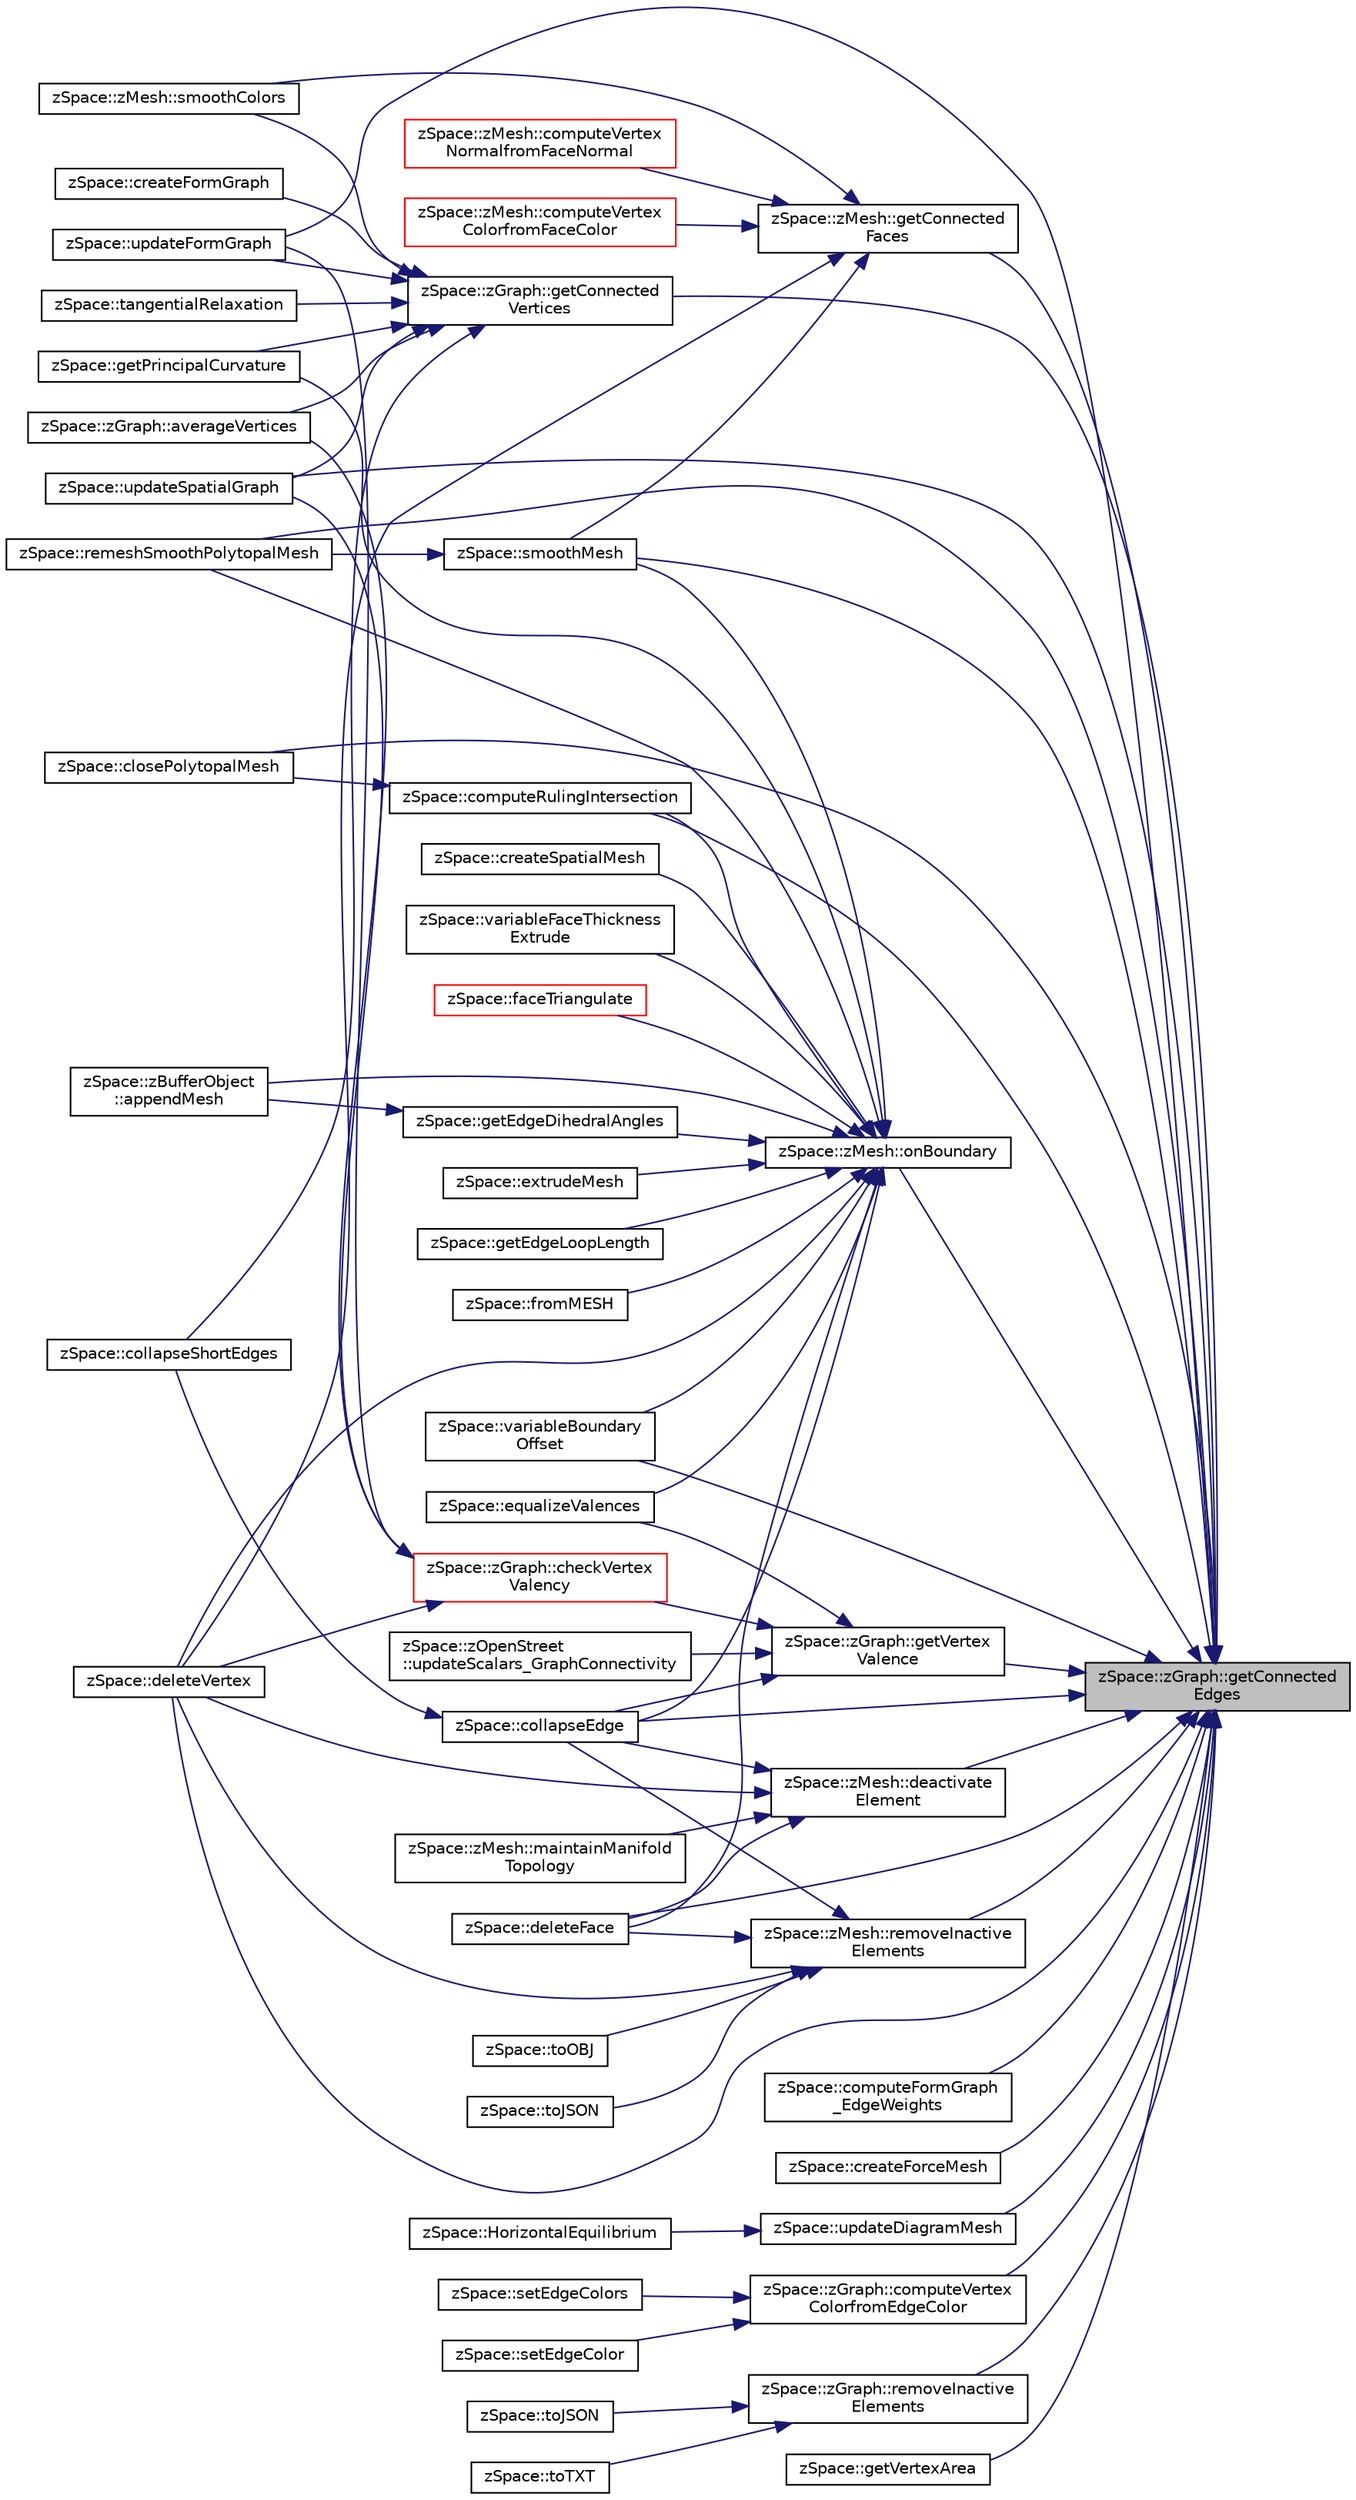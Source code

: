 digraph "zSpace::zGraph::getConnectedEdges"
{
 // LATEX_PDF_SIZE
  edge [fontname="Helvetica",fontsize="10",labelfontname="Helvetica",labelfontsize="10"];
  node [fontname="Helvetica",fontsize="10",shape=record];
  rankdir="RL";
  Node192 [label="zSpace::zGraph::getConnected\lEdges",height=0.2,width=0.4,color="black", fillcolor="grey75", style="filled", fontcolor="black",tooltip="This method gets the edges connected to input zVertex or zEdge."];
  Node192 -> Node193 [dir="back",color="midnightblue",fontsize="10",style="solid",fontname="Helvetica"];
  Node193 [label="zSpace::remeshSmoothPolytopalMesh",height=0.2,width=0.4,color="black", fillcolor="white", style="filled",URL="$group__z_polytopal.html#ga5dd7e372cf8287c0434778b2e58d41f1",tooltip="This method remeshes the smoothed polytopal mesh to have rulings in ony one direction."];
  Node192 -> Node194 [dir="back",color="midnightblue",fontsize="10",style="solid",fontname="Helvetica"];
  Node194 [label="zSpace::computeRulingIntersection",height=0.2,width=0.4,color="black", fillcolor="white", style="filled",URL="$group__z_polytopal.html#gaa5323f4fa138b179b6e1d7a49007cfa4",tooltip="This method computes the ruling intersetions."];
  Node194 -> Node195 [dir="back",color="midnightblue",fontsize="10",style="solid",fontname="Helvetica"];
  Node195 [label="zSpace::closePolytopalMesh",height=0.2,width=0.4,color="black", fillcolor="white", style="filled",URL="$group__z_polytopal.html#gae190027ab219b334781def349d7b08fb",tooltip="This method closes the smooth polytopal mesh."];
  Node192 -> Node195 [dir="back",color="midnightblue",fontsize="10",style="solid",fontname="Helvetica"];
  Node192 -> Node196 [dir="back",color="midnightblue",fontsize="10",style="solid",fontname="Helvetica"];
  Node196 [label="zSpace::computeFormGraph\l_EdgeWeights",height=0.2,width=0.4,color="black", fillcolor="white", style="filled",URL="$group__z_polytopal.html#ga99afc82e0233ac5ab8729972e84b4d31",tooltip="This method computes the form graph edge weights based on the force volume mesh face areas."];
  Node192 -> Node197 [dir="back",color="midnightblue",fontsize="10",style="solid",fontname="Helvetica"];
  Node197 [label="zSpace::updateFormGraph",height=0.2,width=0.4,color="black", fillcolor="white", style="filled",URL="$group__z_polytopal.html#ga4e6850be5b5333e95b01d524d2a51d79",tooltip="This method updates the form diagram."];
  Node192 -> Node198 [dir="back",color="midnightblue",fontsize="10",style="solid",fontname="Helvetica"];
  Node198 [label="zSpace::updateSpatialGraph",height=0.2,width=0.4,color="black", fillcolor="white", style="filled",URL="$group__z_spatial_structure.html#ga1b949801964a52e7def70ec461cbd4d6",tooltip="This method updates the form diagram."];
  Node192 -> Node199 [dir="back",color="midnightblue",fontsize="10",style="solid",fontname="Helvetica"];
  Node199 [label="zSpace::variableBoundary\lOffset",height=0.2,width=0.4,color="black", fillcolor="white", style="filled",URL="$group__z_variable_extrude.html#ga9c135fd7362c20a7c6eba655e7abc418",tooltip="This method offsets the boundary faces of the input mesh based on vertex color. It uses only the red ..."];
  Node192 -> Node200 [dir="back",color="midnightblue",fontsize="10",style="solid",fontname="Helvetica"];
  Node200 [label="zSpace::createForceMesh",height=0.2,width=0.4,color="black", fillcolor="white", style="filled",URL="$group__z_vault___t_n_a.html#ga25c838cdc81a084a1fffacb95da267a3",tooltip="This method computes the force mesh based on the thrust netwrok analysis."];
  Node192 -> Node201 [dir="back",color="midnightblue",fontsize="10",style="solid",fontname="Helvetica"];
  Node201 [label="zSpace::updateDiagramMesh",height=0.2,width=0.4,color="black", fillcolor="white", style="filled",URL="$group__z_vault___t_n_a.html#ga583e27b88e6c766745031b0cd19cad0b",tooltip="This method updates the input diagram - form / force mesh."];
  Node201 -> Node202 [dir="back",color="midnightblue",fontsize="10",style="solid",fontname="Helvetica"];
  Node202 [label="zSpace::HorizontalEquilibrium",height=0.2,width=0.4,color="black", fillcolor="white", style="filled",URL="$group__z_vault___t_n_a.html#ga5a8d4aa06aab83a8f1da53e3ddbde0a3",tooltip="This method computes the horizontal equilibrium of the form and force mesh."];
  Node192 -> Node203 [dir="back",color="midnightblue",fontsize="10",style="solid",fontname="Helvetica"];
  Node203 [label="zSpace::zGraph::getConnected\lVertices",height=0.2,width=0.4,color="black", fillcolor="white", style="filled",URL="$classz_space_1_1z_graph.html#a75a017ecad7ec54a9fdc207b163a0972",tooltip="This method gets the vertices connected to input zVertex."];
  Node203 -> Node204 [dir="back",color="midnightblue",fontsize="10",style="solid",fontname="Helvetica"];
  Node204 [label="zSpace::createFormGraph",height=0.2,width=0.4,color="black", fillcolor="white", style="filled",URL="$group__z_polytopal.html#gaf287517e616400c266239e2aa3562b3e",tooltip="This method creates the center line graph based on the input volume meshes."];
  Node203 -> Node197 [dir="back",color="midnightblue",fontsize="10",style="solid",fontname="Helvetica"];
  Node203 -> Node198 [dir="back",color="midnightblue",fontsize="10",style="solid",fontname="Helvetica"];
  Node203 -> Node205 [dir="back",color="midnightblue",fontsize="10",style="solid",fontname="Helvetica"];
  Node205 [label="zSpace::zGraph::averageVertices",height=0.2,width=0.4,color="black", fillcolor="white", style="filled",URL="$classz_space_1_1z_graph.html#accb333667ce5e961ceea4148a6c1791f",tooltip="This method averages the positions of vertex except for the ones on the boundary."];
  Node203 -> Node206 [dir="back",color="midnightblue",fontsize="10",style="solid",fontname="Helvetica"];
  Node206 [label="zSpace::zMesh::smoothColors",height=0.2,width=0.4,color="black", fillcolor="white", style="filled",URL="$classz_space_1_1z_mesh.html#a63e68abd857c24a63ad06d426b112d11",tooltip="This method smoothens the color attributes."];
  Node203 -> Node207 [dir="back",color="midnightblue",fontsize="10",style="solid",fontname="Helvetica"];
  Node207 [label="zSpace::collapseShortEdges",height=0.2,width=0.4,color="black", fillcolor="white", style="filled",URL="$group__z_mesh_modifiers.html#ga14350e97740cec4f835125fb286fc071",tooltip="This method collapses an edge shorter than the given minimum edge length value if the collapsing does..."];
  Node203 -> Node208 [dir="back",color="midnightblue",fontsize="10",style="solid",fontname="Helvetica"];
  Node208 [label="zSpace::tangentialRelaxation",height=0.2,width=0.4,color="black", fillcolor="white", style="filled",URL="$group__z_mesh_modifiers.html#gae42402c3129540241452c44109dcd068",tooltip="This method applies an iterative smoothing to the mesh by moving the vertex but constrained to its ta..."];
  Node203 -> Node209 [dir="back",color="midnightblue",fontsize="10",style="solid",fontname="Helvetica"];
  Node209 [label="zSpace::getPrincipalCurvature",height=0.2,width=0.4,color="black", fillcolor="white", style="filled",URL="$group__z_mesh_utilities.html#ga1e60d7d324e3a491f9e60060fa3258e2",tooltip="This method computes the local curvature of the mesh vertices."];
  Node192 -> Node210 [dir="back",color="midnightblue",fontsize="10",style="solid",fontname="Helvetica"];
  Node210 [label="zSpace::zGraph::getVertex\lValence",height=0.2,width=0.4,color="black", fillcolor="white", style="filled",URL="$classz_space_1_1z_graph.html#aa5b1403b1a2992d1c8a39f76dea393e3",tooltip="This method calculate the valency of the input zVertex."];
  Node210 -> Node211 [dir="back",color="midnightblue",fontsize="10",style="solid",fontname="Helvetica"];
  Node211 [label="zSpace::zOpenStreet\l::updateScalars_GraphConnectivity",height=0.2,width=0.4,color="black", fillcolor="white", style="filled",URL="$classz_space_1_1z_open_street.html#a832d06aa1ecf8fed5e82b6447a0cf278",tooltip="This method updates the scalars in the scalar field based on input graph connectivity."];
  Node210 -> Node212 [dir="back",color="midnightblue",fontsize="10",style="solid",fontname="Helvetica"];
  Node212 [label="zSpace::zGraph::checkVertex\lValency",height=0.2,width=0.4,color="red", fillcolor="white", style="filled",URL="$classz_space_1_1z_graph.html#a9e23625758374dac9bf02ac15961dfa2",tooltip="This method determines if input zVertex valency is equal to the input valence number."];
  Node212 -> Node197 [dir="back",color="midnightblue",fontsize="10",style="solid",fontname="Helvetica"];
  Node212 -> Node198 [dir="back",color="midnightblue",fontsize="10",style="solid",fontname="Helvetica"];
  Node212 -> Node205 [dir="back",color="midnightblue",fontsize="10",style="solid",fontname="Helvetica"];
  Node212 -> Node217 [dir="back",color="midnightblue",fontsize="10",style="solid",fontname="Helvetica"];
  Node217 [label="zSpace::deleteVertex",height=0.2,width=0.4,color="black", fillcolor="white", style="filled",URL="$group__z_mesh_modifiers.html#ga20644ac4933b8ae055b0eb47a9df8420",tooltip="This method deletes the mesh vertex given by the input vertex index."];
  Node210 -> Node219 [dir="back",color="midnightblue",fontsize="10",style="solid",fontname="Helvetica"];
  Node219 [label="zSpace::collapseEdge",height=0.2,width=0.4,color="black", fillcolor="white", style="filled",URL="$group__z_mesh_modifiers.html#ga77533a4e95924fa8c030ba013eef1ec6",tooltip="This method collapses an edge into a vertex."];
  Node219 -> Node207 [dir="back",color="midnightblue",fontsize="10",style="solid",fontname="Helvetica"];
  Node210 -> Node220 [dir="back",color="midnightblue",fontsize="10",style="solid",fontname="Helvetica"];
  Node220 [label="zSpace::equalizeValences",height=0.2,width=0.4,color="black", fillcolor="white", style="filled",URL="$group__z_mesh_modifiers.html#ga50d27f458f57c4f90fa9242b05ded2d2",tooltip="This method equalizes the vertex valences by flipping edges of the input triangulated mesh...."];
  Node192 -> Node221 [dir="back",color="midnightblue",fontsize="10",style="solid",fontname="Helvetica"];
  Node221 [label="zSpace::zGraph::computeVertex\lColorfromEdgeColor",height=0.2,width=0.4,color="black", fillcolor="white", style="filled",URL="$classz_space_1_1z_graph.html#a654f5d383500ccf87c9c7f87bc8301c4",tooltip="This method computes the vertex colors based on the face colors."];
  Node221 -> Node222 [dir="back",color="midnightblue",fontsize="10",style="solid",fontname="Helvetica"];
  Node222 [label="zSpace::setEdgeColor",height=0.2,width=0.4,color="black", fillcolor="white", style="filled",URL="$group__z_graph_utilities.html#ga90a14e23a3d369e68b9886298616c541",tooltip="This method sets edge color of all the edges to the input color."];
  Node221 -> Node223 [dir="back",color="midnightblue",fontsize="10",style="solid",fontname="Helvetica"];
  Node223 [label="zSpace::setEdgeColors",height=0.2,width=0.4,color="black", fillcolor="white", style="filled",URL="$group__z_graph_utilities.html#gad09235f3a26d70ef2f50e8f5405179f6",tooltip="This method sets edge color of all the edges with the input color contatiner."];
  Node192 -> Node224 [dir="back",color="midnightblue",fontsize="10",style="solid",fontname="Helvetica"];
  Node224 [label="zSpace::zGraph::removeInactive\lElements",height=0.2,width=0.4,color="black", fillcolor="white", style="filled",URL="$classz_space_1_1z_graph.html#afdd947e992fda2487ef6a5a3487d9e6b",tooltip="This method removes inactive elements from the array connected with the input type."];
  Node224 -> Node225 [dir="back",color="midnightblue",fontsize="10",style="solid",fontname="Helvetica"];
  Node225 [label="zSpace::toTXT",height=0.2,width=0.4,color="black", fillcolor="white", style="filled",URL="$group__z_i_o___graph.html#ga6578d361dabd565a48e2093a80e6f8b6",tooltip="This method exports zGraph to a TXT file format."];
  Node224 -> Node226 [dir="back",color="midnightblue",fontsize="10",style="solid",fontname="Helvetica"];
  Node226 [label="zSpace::toJSON",height=0.2,width=0.4,color="black", fillcolor="white", style="filled",URL="$group__z_i_o___graph.html#gac49cfef1063731952f6decc21775c747",tooltip="This method exports zGraph to a JSON file format using JSON Modern Library."];
  Node192 -> Node227 [dir="back",color="midnightblue",fontsize="10",style="solid",fontname="Helvetica"];
  Node227 [label="zSpace::zMesh::getConnected\lFaces",height=0.2,width=0.4,color="black", fillcolor="white", style="filled",URL="$classz_space_1_1z_mesh.html#af37006a17bd4e6945860281a4cbef861",tooltip="This method gets the faces connected to input zVertex or zFace."];
  Node227 -> Node228 [dir="back",color="midnightblue",fontsize="10",style="solid",fontname="Helvetica"];
  Node228 [label="zSpace::zMesh::computeVertex\lColorfromFaceColor",height=0.2,width=0.4,color="red", fillcolor="white", style="filled",URL="$classz_space_1_1z_mesh.html#ae519ccec31ffee9fa16596724e04130c",tooltip="This method computes the vertex colors based on the face colors."];
  Node227 -> Node206 [dir="back",color="midnightblue",fontsize="10",style="solid",fontname="Helvetica"];
  Node227 -> Node237 [dir="back",color="midnightblue",fontsize="10",style="solid",fontname="Helvetica"];
  Node237 [label="zSpace::zMesh::computeVertex\lNormalfromFaceNormal",height=0.2,width=0.4,color="red", fillcolor="white", style="filled",URL="$classz_space_1_1z_mesh.html#ac27b3838590a838a11243e4fd6ad0b6d",tooltip="This method computes the vertex normals based on the face normals."];
  Node227 -> Node217 [dir="back",color="midnightblue",fontsize="10",style="solid",fontname="Helvetica"];
  Node227 -> Node245 [dir="back",color="midnightblue",fontsize="10",style="solid",fontname="Helvetica"];
  Node245 [label="zSpace::smoothMesh",height=0.2,width=0.4,color="black", fillcolor="white", style="filled",URL="$group__z_mesh_modifiers.html#ga41f9be96453c21ac7b33b2991c284775",tooltip="This method applies Catmull-Clark subdivision to the mesh."];
  Node245 -> Node193 [dir="back",color="midnightblue",fontsize="10",style="solid",fontname="Helvetica"];
  Node192 -> Node257 [dir="back",color="midnightblue",fontsize="10",style="solid",fontname="Helvetica"];
  Node257 [label="zSpace::zMesh::onBoundary",height=0.2,width=0.4,color="black", fillcolor="white", style="filled",URL="$classz_space_1_1z_mesh.html#aca5218f8a8b5c5f1cde25440d08c57d6",tooltip="This method determines if input zVertex or zEdge or zFace is on the boundary."];
  Node257 -> Node193 [dir="back",color="midnightblue",fontsize="10",style="solid",fontname="Helvetica"];
  Node257 -> Node194 [dir="back",color="midnightblue",fontsize="10",style="solid",fontname="Helvetica"];
  Node257 -> Node258 [dir="back",color="midnightblue",fontsize="10",style="solid",fontname="Helvetica"];
  Node258 [label="zSpace::createSpatialMesh",height=0.2,width=0.4,color="black", fillcolor="white", style="filled",URL="$group__z_spatial_structure.html#ga33b7c2f2ce96ec2010fcf8980f4cbd50",tooltip="This method creates the polytopal mesh based on the input volume mesh and its center line graph."];
  Node257 -> Node199 [dir="back",color="midnightblue",fontsize="10",style="solid",fontname="Helvetica"];
  Node257 -> Node259 [dir="back",color="midnightblue",fontsize="10",style="solid",fontname="Helvetica"];
  Node259 [label="zSpace::variableFaceThickness\lExtrude",height=0.2,width=0.4,color="black", fillcolor="white", style="filled",URL="$group__z_variable_extrude.html#ga8626c54d38eb699e9d79c88dadb9d417",tooltip="This method extrudes the input mesh based on vertex / face color. It uses only the red channel of the..."];
  Node257 -> Node253 [dir="back",color="midnightblue",fontsize="10",style="solid",fontname="Helvetica"];
  Node253 [label="zSpace::zBufferObject\l::appendMesh",height=0.2,width=0.4,color="black", fillcolor="white", style="filled",URL="$classz_space_1_1z_buffer_object.html#ac5e8e4b2d6a21dbf4e59ed55a8b8bc58",tooltip="This method appends zMesh to the buffer."];
  Node257 -> Node240 [dir="back",color="midnightblue",fontsize="10",style="solid",fontname="Helvetica"];
  Node240 [label="zSpace::faceTriangulate",height=0.2,width=0.4,color="red", fillcolor="white", style="filled",URL="$group__z_mesh_modifiers.html#ga436ab6f006de6e8dcd08c030fed4feb1",tooltip="This method triangulates the input face of the mesh."];
  Node257 -> Node217 [dir="back",color="midnightblue",fontsize="10",style="solid",fontname="Helvetica"];
  Node257 -> Node260 [dir="back",color="midnightblue",fontsize="10",style="solid",fontname="Helvetica"];
  Node260 [label="zSpace::deleteFace",height=0.2,width=0.4,color="black", fillcolor="white", style="filled",URL="$group__z_mesh_modifiers.html#ga24ab0fcd418ba91e387838fdc4711787",tooltip="This method deletes the mesh face given by the input face index."];
  Node257 -> Node219 [dir="back",color="midnightblue",fontsize="10",style="solid",fontname="Helvetica"];
  Node257 -> Node245 [dir="back",color="midnightblue",fontsize="10",style="solid",fontname="Helvetica"];
  Node257 -> Node247 [dir="back",color="midnightblue",fontsize="10",style="solid",fontname="Helvetica"];
  Node247 [label="zSpace::extrudeMesh",height=0.2,width=0.4,color="black", fillcolor="white", style="filled",URL="$group__z_mesh_modifiers.html#ga6f2ce938aa8bb72d5b4649115d76d9c8",tooltip="This method returns an extruded mesh from the input mesh."];
  Node257 -> Node220 [dir="back",color="midnightblue",fontsize="10",style="solid",fontname="Helvetica"];
  Node257 -> Node209 [dir="back",color="midnightblue",fontsize="10",style="solid",fontname="Helvetica"];
  Node257 -> Node252 [dir="back",color="midnightblue",fontsize="10",style="solid",fontname="Helvetica"];
  Node252 [label="zSpace::getEdgeDihedralAngles",height=0.2,width=0.4,color="black", fillcolor="white", style="filled",URL="$group__z_mesh_utilities.html#gaf531920d8d86c1c508bec8c71d5d9954",tooltip="This method computes the dihedral angle per edge of zMesh."];
  Node252 -> Node253 [dir="back",color="midnightblue",fontsize="10",style="solid",fontname="Helvetica"];
  Node257 -> Node261 [dir="back",color="midnightblue",fontsize="10",style="solid",fontname="Helvetica"];
  Node261 [label="zSpace::getEdgeLoopLength",height=0.2,width=0.4,color="black", fillcolor="white", style="filled",URL="$group__z_mesh_utilities.html#gab72b7e4a3c80733252896a6813c131e9",tooltip="This method computes the edge length of the edge loop starting at the input edge of zMesh."];
  Node257 -> Node262 [dir="back",color="midnightblue",fontsize="10",style="solid",fontname="Helvetica"];
  Node262 [label="zSpace::fromMESH",height=0.2,width=0.4,color="black", fillcolor="white", style="filled",URL="$group__z_i_o___dynamics.html#ga66f0a6b42802025ef65086160d5f85dd",tooltip="This method creates a container of particles with the positions initiaised at the mesh vertex positio..."];
  Node192 -> Node263 [dir="back",color="midnightblue",fontsize="10",style="solid",fontname="Helvetica"];
  Node263 [label="zSpace::zMesh::deactivate\lElement",height=0.2,width=0.4,color="black", fillcolor="white", style="filled",URL="$classz_space_1_1z_mesh.html#aea35829fdb54f511f93cef10c85da66c",tooltip="This method deactivates the input elements from the array connected with the input type."];
  Node263 -> Node264 [dir="back",color="midnightblue",fontsize="10",style="solid",fontname="Helvetica"];
  Node264 [label="zSpace::zMesh::maintainManifold\lTopology",height=0.2,width=0.4,color="black", fillcolor="white", style="filled",URL="$classz_space_1_1z_mesh.html#ae66609043bee62d706443ac5dc47304f",tooltip="This method cleans up the mesh to maintain manifolod topology."];
  Node263 -> Node217 [dir="back",color="midnightblue",fontsize="10",style="solid",fontname="Helvetica"];
  Node263 -> Node260 [dir="back",color="midnightblue",fontsize="10",style="solid",fontname="Helvetica"];
  Node263 -> Node219 [dir="back",color="midnightblue",fontsize="10",style="solid",fontname="Helvetica"];
  Node192 -> Node265 [dir="back",color="midnightblue",fontsize="10",style="solid",fontname="Helvetica"];
  Node265 [label="zSpace::zMesh::removeInactive\lElements",height=0.2,width=0.4,color="black", fillcolor="white", style="filled",URL="$classz_space_1_1z_mesh.html#ab21d59eecb169921b427a7e766d47aa5",tooltip="This method removes inactive elements from the array connected with the input type."];
  Node265 -> Node217 [dir="back",color="midnightblue",fontsize="10",style="solid",fontname="Helvetica"];
  Node265 -> Node260 [dir="back",color="midnightblue",fontsize="10",style="solid",fontname="Helvetica"];
  Node265 -> Node219 [dir="back",color="midnightblue",fontsize="10",style="solid",fontname="Helvetica"];
  Node265 -> Node266 [dir="back",color="midnightblue",fontsize="10",style="solid",fontname="Helvetica"];
  Node266 [label="zSpace::toOBJ",height=0.2,width=0.4,color="black", fillcolor="white", style="filled",URL="$group__z_i_o___mesh.html#ga56d1123fee7864f1a5da2f740b9e589d",tooltip="This method exports zMesh as an OBJ file."];
  Node265 -> Node267 [dir="back",color="midnightblue",fontsize="10",style="solid",fontname="Helvetica"];
  Node267 [label="zSpace::toJSON",height=0.2,width=0.4,color="black", fillcolor="white", style="filled",URL="$group__z_i_o___mesh.html#ga6fccda275363a86353d2750673122d6f",tooltip="This method exports zMesh to a JSON file format using JSON Modern Library."];
  Node192 -> Node217 [dir="back",color="midnightblue",fontsize="10",style="solid",fontname="Helvetica"];
  Node192 -> Node260 [dir="back",color="midnightblue",fontsize="10",style="solid",fontname="Helvetica"];
  Node192 -> Node219 [dir="back",color="midnightblue",fontsize="10",style="solid",fontname="Helvetica"];
  Node192 -> Node245 [dir="back",color="midnightblue",fontsize="10",style="solid",fontname="Helvetica"];
  Node192 -> Node268 [dir="back",color="midnightblue",fontsize="10",style="solid",fontname="Helvetica"];
  Node268 [label="zSpace::getVertexArea",height=0.2,width=0.4,color="black", fillcolor="white", style="filled",URL="$group__z_mesh_utilities.html#gad8b0ab5019853bb7e4851014310554d0",tooltip="This method computes the area around every vertex of a mesh based on face centers."];
}

